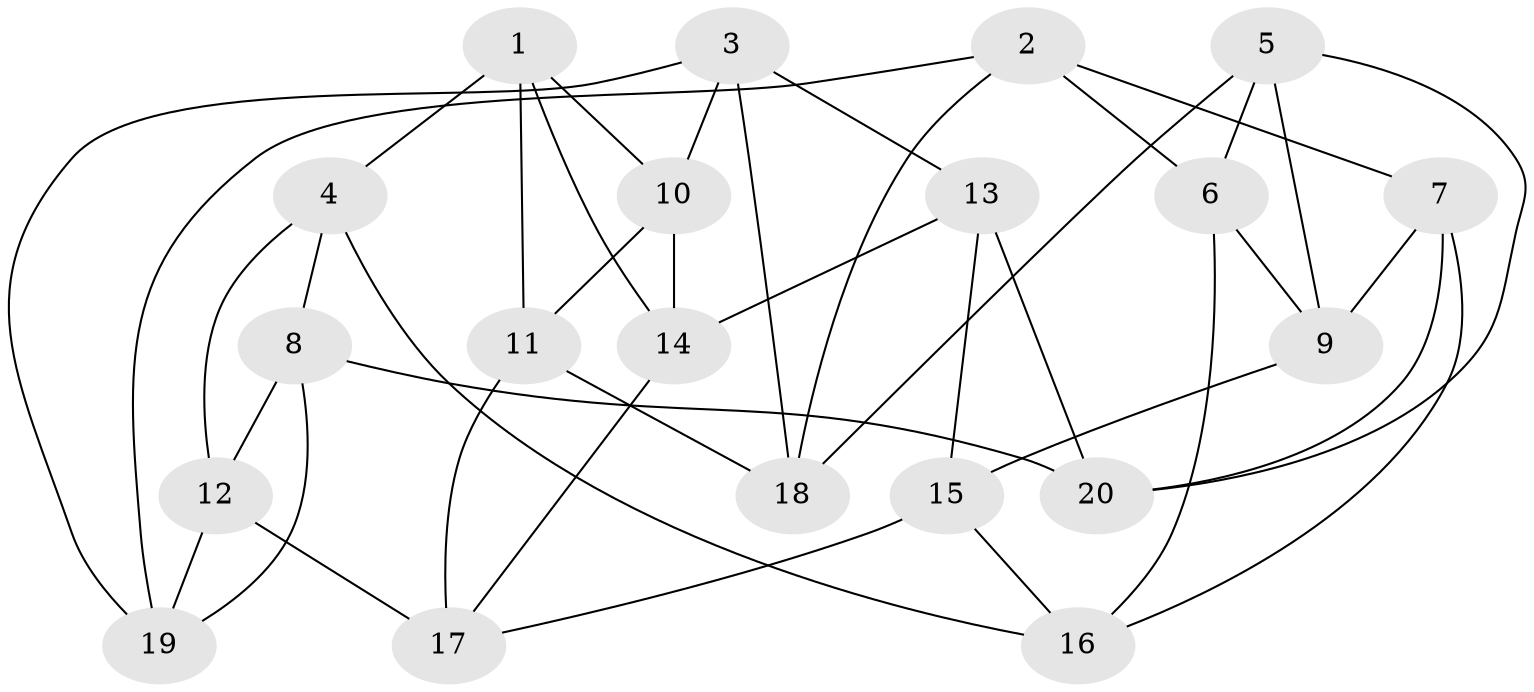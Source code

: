 // Generated by graph-tools (version 1.1) at 2025/46/02/15/25 05:46:28]
// undirected, 20 vertices, 40 edges
graph export_dot {
graph [start="1"]
  node [color=gray90,style=filled];
  1;
  2;
  3;
  4;
  5;
  6;
  7;
  8;
  9;
  10;
  11;
  12;
  13;
  14;
  15;
  16;
  17;
  18;
  19;
  20;
  1 -- 14;
  1 -- 10;
  1 -- 4;
  1 -- 11;
  2 -- 7;
  2 -- 6;
  2 -- 18;
  2 -- 19;
  3 -- 10;
  3 -- 19;
  3 -- 18;
  3 -- 13;
  4 -- 16;
  4 -- 12;
  4 -- 8;
  5 -- 18;
  5 -- 20;
  5 -- 9;
  5 -- 6;
  6 -- 16;
  6 -- 9;
  7 -- 20;
  7 -- 9;
  7 -- 16;
  8 -- 20;
  8 -- 12;
  8 -- 19;
  9 -- 15;
  10 -- 14;
  10 -- 11;
  11 -- 18;
  11 -- 17;
  12 -- 17;
  12 -- 19;
  13 -- 14;
  13 -- 20;
  13 -- 15;
  14 -- 17;
  15 -- 16;
  15 -- 17;
}
